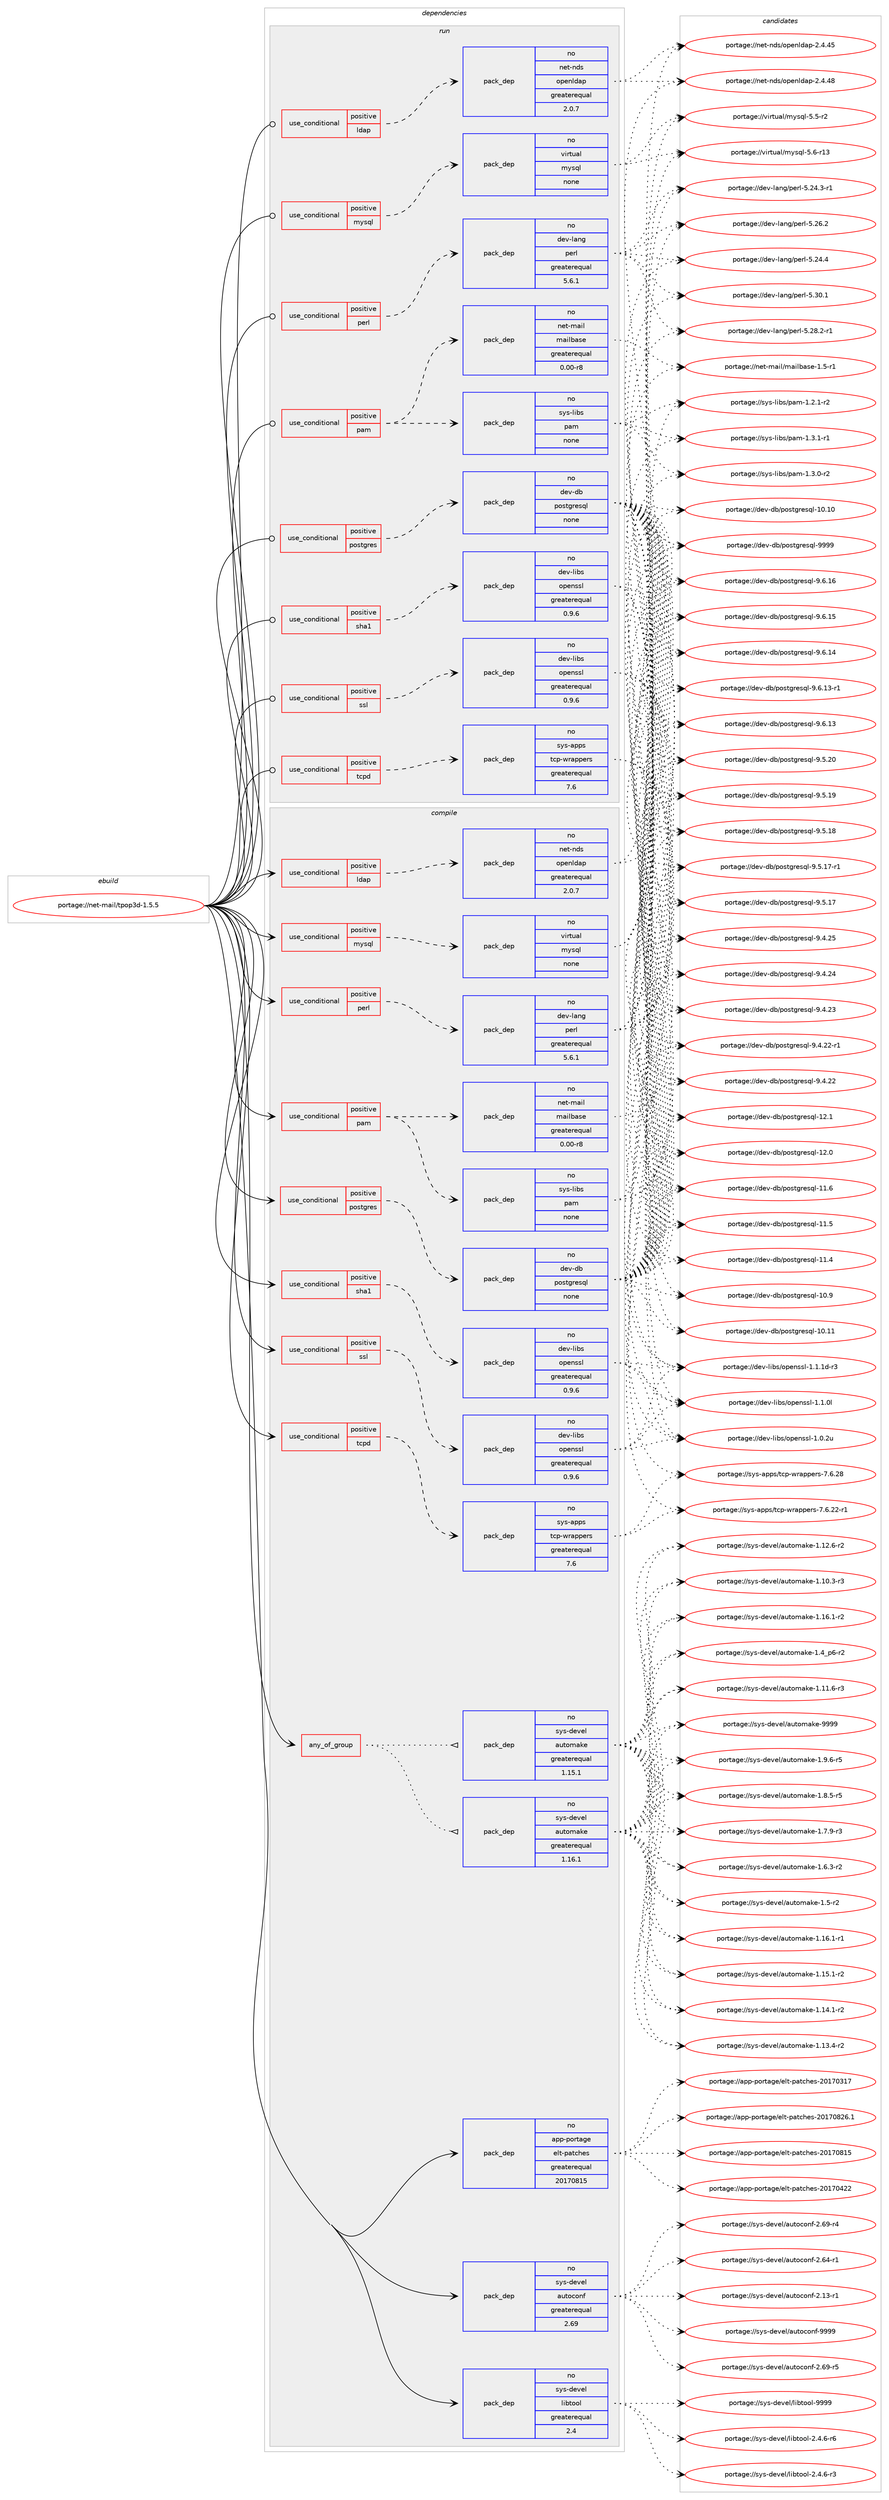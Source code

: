 digraph prolog {

# *************
# Graph options
# *************

newrank=true;
concentrate=true;
compound=true;
graph [rankdir=LR,fontname=Helvetica,fontsize=10,ranksep=1.5];#, ranksep=2.5, nodesep=0.2];
edge  [arrowhead=vee];
node  [fontname=Helvetica,fontsize=10];

# **********
# The ebuild
# **********

subgraph cluster_leftcol {
color=gray;
rank=same;
label=<<i>ebuild</i>>;
id [label="portage://net-mail/tpop3d-1.5.5", color=red, width=4, href="../net-mail/tpop3d-1.5.5.svg"];
}

# ****************
# The dependencies
# ****************

subgraph cluster_midcol {
color=gray;
label=<<i>dependencies</i>>;
subgraph cluster_compile {
fillcolor="#eeeeee";
style=filled;
label=<<i>compile</i>>;
subgraph any2162 {
dependency140700 [label=<<TABLE BORDER="0" CELLBORDER="1" CELLSPACING="0" CELLPADDING="4"><TR><TD CELLPADDING="10">any_of_group</TD></TR></TABLE>>, shape=none, color=red];subgraph pack110110 {
dependency140701 [label=<<TABLE BORDER="0" CELLBORDER="1" CELLSPACING="0" CELLPADDING="4" WIDTH="220"><TR><TD ROWSPAN="6" CELLPADDING="30">pack_dep</TD></TR><TR><TD WIDTH="110">no</TD></TR><TR><TD>sys-devel</TD></TR><TR><TD>automake</TD></TR><TR><TD>greaterequal</TD></TR><TR><TD>1.16.1</TD></TR></TABLE>>, shape=none, color=blue];
}
dependency140700:e -> dependency140701:w [weight=20,style="dotted",arrowhead="oinv"];
subgraph pack110111 {
dependency140702 [label=<<TABLE BORDER="0" CELLBORDER="1" CELLSPACING="0" CELLPADDING="4" WIDTH="220"><TR><TD ROWSPAN="6" CELLPADDING="30">pack_dep</TD></TR><TR><TD WIDTH="110">no</TD></TR><TR><TD>sys-devel</TD></TR><TR><TD>automake</TD></TR><TR><TD>greaterequal</TD></TR><TR><TD>1.15.1</TD></TR></TABLE>>, shape=none, color=blue];
}
dependency140700:e -> dependency140702:w [weight=20,style="dotted",arrowhead="oinv"];
}
id:e -> dependency140700:w [weight=20,style="solid",arrowhead="vee"];
subgraph cond28293 {
dependency140703 [label=<<TABLE BORDER="0" CELLBORDER="1" CELLSPACING="0" CELLPADDING="4"><TR><TD ROWSPAN="3" CELLPADDING="10">use_conditional</TD></TR><TR><TD>positive</TD></TR><TR><TD>ldap</TD></TR></TABLE>>, shape=none, color=red];
subgraph pack110112 {
dependency140704 [label=<<TABLE BORDER="0" CELLBORDER="1" CELLSPACING="0" CELLPADDING="4" WIDTH="220"><TR><TD ROWSPAN="6" CELLPADDING="30">pack_dep</TD></TR><TR><TD WIDTH="110">no</TD></TR><TR><TD>net-nds</TD></TR><TR><TD>openldap</TD></TR><TR><TD>greaterequal</TD></TR><TR><TD>2.0.7</TD></TR></TABLE>>, shape=none, color=blue];
}
dependency140703:e -> dependency140704:w [weight=20,style="dashed",arrowhead="vee"];
}
id:e -> dependency140703:w [weight=20,style="solid",arrowhead="vee"];
subgraph cond28294 {
dependency140705 [label=<<TABLE BORDER="0" CELLBORDER="1" CELLSPACING="0" CELLPADDING="4"><TR><TD ROWSPAN="3" CELLPADDING="10">use_conditional</TD></TR><TR><TD>positive</TD></TR><TR><TD>mysql</TD></TR></TABLE>>, shape=none, color=red];
subgraph pack110113 {
dependency140706 [label=<<TABLE BORDER="0" CELLBORDER="1" CELLSPACING="0" CELLPADDING="4" WIDTH="220"><TR><TD ROWSPAN="6" CELLPADDING="30">pack_dep</TD></TR><TR><TD WIDTH="110">no</TD></TR><TR><TD>virtual</TD></TR><TR><TD>mysql</TD></TR><TR><TD>none</TD></TR><TR><TD></TD></TR></TABLE>>, shape=none, color=blue];
}
dependency140705:e -> dependency140706:w [weight=20,style="dashed",arrowhead="vee"];
}
id:e -> dependency140705:w [weight=20,style="solid",arrowhead="vee"];
subgraph cond28295 {
dependency140707 [label=<<TABLE BORDER="0" CELLBORDER="1" CELLSPACING="0" CELLPADDING="4"><TR><TD ROWSPAN="3" CELLPADDING="10">use_conditional</TD></TR><TR><TD>positive</TD></TR><TR><TD>pam</TD></TR></TABLE>>, shape=none, color=red];
subgraph pack110114 {
dependency140708 [label=<<TABLE BORDER="0" CELLBORDER="1" CELLSPACING="0" CELLPADDING="4" WIDTH="220"><TR><TD ROWSPAN="6" CELLPADDING="30">pack_dep</TD></TR><TR><TD WIDTH="110">no</TD></TR><TR><TD>sys-libs</TD></TR><TR><TD>pam</TD></TR><TR><TD>none</TD></TR><TR><TD></TD></TR></TABLE>>, shape=none, color=blue];
}
dependency140707:e -> dependency140708:w [weight=20,style="dashed",arrowhead="vee"];
subgraph pack110115 {
dependency140709 [label=<<TABLE BORDER="0" CELLBORDER="1" CELLSPACING="0" CELLPADDING="4" WIDTH="220"><TR><TD ROWSPAN="6" CELLPADDING="30">pack_dep</TD></TR><TR><TD WIDTH="110">no</TD></TR><TR><TD>net-mail</TD></TR><TR><TD>mailbase</TD></TR><TR><TD>greaterequal</TD></TR><TR><TD>0.00-r8</TD></TR></TABLE>>, shape=none, color=blue];
}
dependency140707:e -> dependency140709:w [weight=20,style="dashed",arrowhead="vee"];
}
id:e -> dependency140707:w [weight=20,style="solid",arrowhead="vee"];
subgraph cond28296 {
dependency140710 [label=<<TABLE BORDER="0" CELLBORDER="1" CELLSPACING="0" CELLPADDING="4"><TR><TD ROWSPAN="3" CELLPADDING="10">use_conditional</TD></TR><TR><TD>positive</TD></TR><TR><TD>perl</TD></TR></TABLE>>, shape=none, color=red];
subgraph pack110116 {
dependency140711 [label=<<TABLE BORDER="0" CELLBORDER="1" CELLSPACING="0" CELLPADDING="4" WIDTH="220"><TR><TD ROWSPAN="6" CELLPADDING="30">pack_dep</TD></TR><TR><TD WIDTH="110">no</TD></TR><TR><TD>dev-lang</TD></TR><TR><TD>perl</TD></TR><TR><TD>greaterequal</TD></TR><TR><TD>5.6.1</TD></TR></TABLE>>, shape=none, color=blue];
}
dependency140710:e -> dependency140711:w [weight=20,style="dashed",arrowhead="vee"];
}
id:e -> dependency140710:w [weight=20,style="solid",arrowhead="vee"];
subgraph cond28297 {
dependency140712 [label=<<TABLE BORDER="0" CELLBORDER="1" CELLSPACING="0" CELLPADDING="4"><TR><TD ROWSPAN="3" CELLPADDING="10">use_conditional</TD></TR><TR><TD>positive</TD></TR><TR><TD>postgres</TD></TR></TABLE>>, shape=none, color=red];
subgraph pack110117 {
dependency140713 [label=<<TABLE BORDER="0" CELLBORDER="1" CELLSPACING="0" CELLPADDING="4" WIDTH="220"><TR><TD ROWSPAN="6" CELLPADDING="30">pack_dep</TD></TR><TR><TD WIDTH="110">no</TD></TR><TR><TD>dev-db</TD></TR><TR><TD>postgresql</TD></TR><TR><TD>none</TD></TR><TR><TD></TD></TR></TABLE>>, shape=none, color=blue];
}
dependency140712:e -> dependency140713:w [weight=20,style="dashed",arrowhead="vee"];
}
id:e -> dependency140712:w [weight=20,style="solid",arrowhead="vee"];
subgraph cond28298 {
dependency140714 [label=<<TABLE BORDER="0" CELLBORDER="1" CELLSPACING="0" CELLPADDING="4"><TR><TD ROWSPAN="3" CELLPADDING="10">use_conditional</TD></TR><TR><TD>positive</TD></TR><TR><TD>sha1</TD></TR></TABLE>>, shape=none, color=red];
subgraph pack110118 {
dependency140715 [label=<<TABLE BORDER="0" CELLBORDER="1" CELLSPACING="0" CELLPADDING="4" WIDTH="220"><TR><TD ROWSPAN="6" CELLPADDING="30">pack_dep</TD></TR><TR><TD WIDTH="110">no</TD></TR><TR><TD>dev-libs</TD></TR><TR><TD>openssl</TD></TR><TR><TD>greaterequal</TD></TR><TR><TD>0.9.6</TD></TR></TABLE>>, shape=none, color=blue];
}
dependency140714:e -> dependency140715:w [weight=20,style="dashed",arrowhead="vee"];
}
id:e -> dependency140714:w [weight=20,style="solid",arrowhead="vee"];
subgraph cond28299 {
dependency140716 [label=<<TABLE BORDER="0" CELLBORDER="1" CELLSPACING="0" CELLPADDING="4"><TR><TD ROWSPAN="3" CELLPADDING="10">use_conditional</TD></TR><TR><TD>positive</TD></TR><TR><TD>ssl</TD></TR></TABLE>>, shape=none, color=red];
subgraph pack110119 {
dependency140717 [label=<<TABLE BORDER="0" CELLBORDER="1" CELLSPACING="0" CELLPADDING="4" WIDTH="220"><TR><TD ROWSPAN="6" CELLPADDING="30">pack_dep</TD></TR><TR><TD WIDTH="110">no</TD></TR><TR><TD>dev-libs</TD></TR><TR><TD>openssl</TD></TR><TR><TD>greaterequal</TD></TR><TR><TD>0.9.6</TD></TR></TABLE>>, shape=none, color=blue];
}
dependency140716:e -> dependency140717:w [weight=20,style="dashed",arrowhead="vee"];
}
id:e -> dependency140716:w [weight=20,style="solid",arrowhead="vee"];
subgraph cond28300 {
dependency140718 [label=<<TABLE BORDER="0" CELLBORDER="1" CELLSPACING="0" CELLPADDING="4"><TR><TD ROWSPAN="3" CELLPADDING="10">use_conditional</TD></TR><TR><TD>positive</TD></TR><TR><TD>tcpd</TD></TR></TABLE>>, shape=none, color=red];
subgraph pack110120 {
dependency140719 [label=<<TABLE BORDER="0" CELLBORDER="1" CELLSPACING="0" CELLPADDING="4" WIDTH="220"><TR><TD ROWSPAN="6" CELLPADDING="30">pack_dep</TD></TR><TR><TD WIDTH="110">no</TD></TR><TR><TD>sys-apps</TD></TR><TR><TD>tcp-wrappers</TD></TR><TR><TD>greaterequal</TD></TR><TR><TD>7.6</TD></TR></TABLE>>, shape=none, color=blue];
}
dependency140718:e -> dependency140719:w [weight=20,style="dashed",arrowhead="vee"];
}
id:e -> dependency140718:w [weight=20,style="solid",arrowhead="vee"];
subgraph pack110121 {
dependency140720 [label=<<TABLE BORDER="0" CELLBORDER="1" CELLSPACING="0" CELLPADDING="4" WIDTH="220"><TR><TD ROWSPAN="6" CELLPADDING="30">pack_dep</TD></TR><TR><TD WIDTH="110">no</TD></TR><TR><TD>app-portage</TD></TR><TR><TD>elt-patches</TD></TR><TR><TD>greaterequal</TD></TR><TR><TD>20170815</TD></TR></TABLE>>, shape=none, color=blue];
}
id:e -> dependency140720:w [weight=20,style="solid",arrowhead="vee"];
subgraph pack110122 {
dependency140721 [label=<<TABLE BORDER="0" CELLBORDER="1" CELLSPACING="0" CELLPADDING="4" WIDTH="220"><TR><TD ROWSPAN="6" CELLPADDING="30">pack_dep</TD></TR><TR><TD WIDTH="110">no</TD></TR><TR><TD>sys-devel</TD></TR><TR><TD>autoconf</TD></TR><TR><TD>greaterequal</TD></TR><TR><TD>2.69</TD></TR></TABLE>>, shape=none, color=blue];
}
id:e -> dependency140721:w [weight=20,style="solid",arrowhead="vee"];
subgraph pack110123 {
dependency140722 [label=<<TABLE BORDER="0" CELLBORDER="1" CELLSPACING="0" CELLPADDING="4" WIDTH="220"><TR><TD ROWSPAN="6" CELLPADDING="30">pack_dep</TD></TR><TR><TD WIDTH="110">no</TD></TR><TR><TD>sys-devel</TD></TR><TR><TD>libtool</TD></TR><TR><TD>greaterequal</TD></TR><TR><TD>2.4</TD></TR></TABLE>>, shape=none, color=blue];
}
id:e -> dependency140722:w [weight=20,style="solid",arrowhead="vee"];
}
subgraph cluster_compileandrun {
fillcolor="#eeeeee";
style=filled;
label=<<i>compile and run</i>>;
}
subgraph cluster_run {
fillcolor="#eeeeee";
style=filled;
label=<<i>run</i>>;
subgraph cond28301 {
dependency140723 [label=<<TABLE BORDER="0" CELLBORDER="1" CELLSPACING="0" CELLPADDING="4"><TR><TD ROWSPAN="3" CELLPADDING="10">use_conditional</TD></TR><TR><TD>positive</TD></TR><TR><TD>ldap</TD></TR></TABLE>>, shape=none, color=red];
subgraph pack110124 {
dependency140724 [label=<<TABLE BORDER="0" CELLBORDER="1" CELLSPACING="0" CELLPADDING="4" WIDTH="220"><TR><TD ROWSPAN="6" CELLPADDING="30">pack_dep</TD></TR><TR><TD WIDTH="110">no</TD></TR><TR><TD>net-nds</TD></TR><TR><TD>openldap</TD></TR><TR><TD>greaterequal</TD></TR><TR><TD>2.0.7</TD></TR></TABLE>>, shape=none, color=blue];
}
dependency140723:e -> dependency140724:w [weight=20,style="dashed",arrowhead="vee"];
}
id:e -> dependency140723:w [weight=20,style="solid",arrowhead="odot"];
subgraph cond28302 {
dependency140725 [label=<<TABLE BORDER="0" CELLBORDER="1" CELLSPACING="0" CELLPADDING="4"><TR><TD ROWSPAN="3" CELLPADDING="10">use_conditional</TD></TR><TR><TD>positive</TD></TR><TR><TD>mysql</TD></TR></TABLE>>, shape=none, color=red];
subgraph pack110125 {
dependency140726 [label=<<TABLE BORDER="0" CELLBORDER="1" CELLSPACING="0" CELLPADDING="4" WIDTH="220"><TR><TD ROWSPAN="6" CELLPADDING="30">pack_dep</TD></TR><TR><TD WIDTH="110">no</TD></TR><TR><TD>virtual</TD></TR><TR><TD>mysql</TD></TR><TR><TD>none</TD></TR><TR><TD></TD></TR></TABLE>>, shape=none, color=blue];
}
dependency140725:e -> dependency140726:w [weight=20,style="dashed",arrowhead="vee"];
}
id:e -> dependency140725:w [weight=20,style="solid",arrowhead="odot"];
subgraph cond28303 {
dependency140727 [label=<<TABLE BORDER="0" CELLBORDER="1" CELLSPACING="0" CELLPADDING="4"><TR><TD ROWSPAN="3" CELLPADDING="10">use_conditional</TD></TR><TR><TD>positive</TD></TR><TR><TD>pam</TD></TR></TABLE>>, shape=none, color=red];
subgraph pack110126 {
dependency140728 [label=<<TABLE BORDER="0" CELLBORDER="1" CELLSPACING="0" CELLPADDING="4" WIDTH="220"><TR><TD ROWSPAN="6" CELLPADDING="30">pack_dep</TD></TR><TR><TD WIDTH="110">no</TD></TR><TR><TD>sys-libs</TD></TR><TR><TD>pam</TD></TR><TR><TD>none</TD></TR><TR><TD></TD></TR></TABLE>>, shape=none, color=blue];
}
dependency140727:e -> dependency140728:w [weight=20,style="dashed",arrowhead="vee"];
subgraph pack110127 {
dependency140729 [label=<<TABLE BORDER="0" CELLBORDER="1" CELLSPACING="0" CELLPADDING="4" WIDTH="220"><TR><TD ROWSPAN="6" CELLPADDING="30">pack_dep</TD></TR><TR><TD WIDTH="110">no</TD></TR><TR><TD>net-mail</TD></TR><TR><TD>mailbase</TD></TR><TR><TD>greaterequal</TD></TR><TR><TD>0.00-r8</TD></TR></TABLE>>, shape=none, color=blue];
}
dependency140727:e -> dependency140729:w [weight=20,style="dashed",arrowhead="vee"];
}
id:e -> dependency140727:w [weight=20,style="solid",arrowhead="odot"];
subgraph cond28304 {
dependency140730 [label=<<TABLE BORDER="0" CELLBORDER="1" CELLSPACING="0" CELLPADDING="4"><TR><TD ROWSPAN="3" CELLPADDING="10">use_conditional</TD></TR><TR><TD>positive</TD></TR><TR><TD>perl</TD></TR></TABLE>>, shape=none, color=red];
subgraph pack110128 {
dependency140731 [label=<<TABLE BORDER="0" CELLBORDER="1" CELLSPACING="0" CELLPADDING="4" WIDTH="220"><TR><TD ROWSPAN="6" CELLPADDING="30">pack_dep</TD></TR><TR><TD WIDTH="110">no</TD></TR><TR><TD>dev-lang</TD></TR><TR><TD>perl</TD></TR><TR><TD>greaterequal</TD></TR><TR><TD>5.6.1</TD></TR></TABLE>>, shape=none, color=blue];
}
dependency140730:e -> dependency140731:w [weight=20,style="dashed",arrowhead="vee"];
}
id:e -> dependency140730:w [weight=20,style="solid",arrowhead="odot"];
subgraph cond28305 {
dependency140732 [label=<<TABLE BORDER="0" CELLBORDER="1" CELLSPACING="0" CELLPADDING="4"><TR><TD ROWSPAN="3" CELLPADDING="10">use_conditional</TD></TR><TR><TD>positive</TD></TR><TR><TD>postgres</TD></TR></TABLE>>, shape=none, color=red];
subgraph pack110129 {
dependency140733 [label=<<TABLE BORDER="0" CELLBORDER="1" CELLSPACING="0" CELLPADDING="4" WIDTH="220"><TR><TD ROWSPAN="6" CELLPADDING="30">pack_dep</TD></TR><TR><TD WIDTH="110">no</TD></TR><TR><TD>dev-db</TD></TR><TR><TD>postgresql</TD></TR><TR><TD>none</TD></TR><TR><TD></TD></TR></TABLE>>, shape=none, color=blue];
}
dependency140732:e -> dependency140733:w [weight=20,style="dashed",arrowhead="vee"];
}
id:e -> dependency140732:w [weight=20,style="solid",arrowhead="odot"];
subgraph cond28306 {
dependency140734 [label=<<TABLE BORDER="0" CELLBORDER="1" CELLSPACING="0" CELLPADDING="4"><TR><TD ROWSPAN="3" CELLPADDING="10">use_conditional</TD></TR><TR><TD>positive</TD></TR><TR><TD>sha1</TD></TR></TABLE>>, shape=none, color=red];
subgraph pack110130 {
dependency140735 [label=<<TABLE BORDER="0" CELLBORDER="1" CELLSPACING="0" CELLPADDING="4" WIDTH="220"><TR><TD ROWSPAN="6" CELLPADDING="30">pack_dep</TD></TR><TR><TD WIDTH="110">no</TD></TR><TR><TD>dev-libs</TD></TR><TR><TD>openssl</TD></TR><TR><TD>greaterequal</TD></TR><TR><TD>0.9.6</TD></TR></TABLE>>, shape=none, color=blue];
}
dependency140734:e -> dependency140735:w [weight=20,style="dashed",arrowhead="vee"];
}
id:e -> dependency140734:w [weight=20,style="solid",arrowhead="odot"];
subgraph cond28307 {
dependency140736 [label=<<TABLE BORDER="0" CELLBORDER="1" CELLSPACING="0" CELLPADDING="4"><TR><TD ROWSPAN="3" CELLPADDING="10">use_conditional</TD></TR><TR><TD>positive</TD></TR><TR><TD>ssl</TD></TR></TABLE>>, shape=none, color=red];
subgraph pack110131 {
dependency140737 [label=<<TABLE BORDER="0" CELLBORDER="1" CELLSPACING="0" CELLPADDING="4" WIDTH="220"><TR><TD ROWSPAN="6" CELLPADDING="30">pack_dep</TD></TR><TR><TD WIDTH="110">no</TD></TR><TR><TD>dev-libs</TD></TR><TR><TD>openssl</TD></TR><TR><TD>greaterequal</TD></TR><TR><TD>0.9.6</TD></TR></TABLE>>, shape=none, color=blue];
}
dependency140736:e -> dependency140737:w [weight=20,style="dashed",arrowhead="vee"];
}
id:e -> dependency140736:w [weight=20,style="solid",arrowhead="odot"];
subgraph cond28308 {
dependency140738 [label=<<TABLE BORDER="0" CELLBORDER="1" CELLSPACING="0" CELLPADDING="4"><TR><TD ROWSPAN="3" CELLPADDING="10">use_conditional</TD></TR><TR><TD>positive</TD></TR><TR><TD>tcpd</TD></TR></TABLE>>, shape=none, color=red];
subgraph pack110132 {
dependency140739 [label=<<TABLE BORDER="0" CELLBORDER="1" CELLSPACING="0" CELLPADDING="4" WIDTH="220"><TR><TD ROWSPAN="6" CELLPADDING="30">pack_dep</TD></TR><TR><TD WIDTH="110">no</TD></TR><TR><TD>sys-apps</TD></TR><TR><TD>tcp-wrappers</TD></TR><TR><TD>greaterequal</TD></TR><TR><TD>7.6</TD></TR></TABLE>>, shape=none, color=blue];
}
dependency140738:e -> dependency140739:w [weight=20,style="dashed",arrowhead="vee"];
}
id:e -> dependency140738:w [weight=20,style="solid",arrowhead="odot"];
}
}

# **************
# The candidates
# **************

subgraph cluster_choices {
rank=same;
color=gray;
label=<<i>candidates</i>>;

subgraph choice110110 {
color=black;
nodesep=1;
choice115121115451001011181011084797117116111109971071014557575757 [label="portage://sys-devel/automake-9999", color=red, width=4,href="../sys-devel/automake-9999.svg"];
choice115121115451001011181011084797117116111109971071014549465746544511453 [label="portage://sys-devel/automake-1.9.6-r5", color=red, width=4,href="../sys-devel/automake-1.9.6-r5.svg"];
choice115121115451001011181011084797117116111109971071014549465646534511453 [label="portage://sys-devel/automake-1.8.5-r5", color=red, width=4,href="../sys-devel/automake-1.8.5-r5.svg"];
choice115121115451001011181011084797117116111109971071014549465546574511451 [label="portage://sys-devel/automake-1.7.9-r3", color=red, width=4,href="../sys-devel/automake-1.7.9-r3.svg"];
choice115121115451001011181011084797117116111109971071014549465446514511450 [label="portage://sys-devel/automake-1.6.3-r2", color=red, width=4,href="../sys-devel/automake-1.6.3-r2.svg"];
choice11512111545100101118101108479711711611110997107101454946534511450 [label="portage://sys-devel/automake-1.5-r2", color=red, width=4,href="../sys-devel/automake-1.5-r2.svg"];
choice115121115451001011181011084797117116111109971071014549465295112544511450 [label="portage://sys-devel/automake-1.4_p6-r2", color=red, width=4,href="../sys-devel/automake-1.4_p6-r2.svg"];
choice11512111545100101118101108479711711611110997107101454946495446494511450 [label="portage://sys-devel/automake-1.16.1-r2", color=red, width=4,href="../sys-devel/automake-1.16.1-r2.svg"];
choice11512111545100101118101108479711711611110997107101454946495446494511449 [label="portage://sys-devel/automake-1.16.1-r1", color=red, width=4,href="../sys-devel/automake-1.16.1-r1.svg"];
choice11512111545100101118101108479711711611110997107101454946495346494511450 [label="portage://sys-devel/automake-1.15.1-r2", color=red, width=4,href="../sys-devel/automake-1.15.1-r2.svg"];
choice11512111545100101118101108479711711611110997107101454946495246494511450 [label="portage://sys-devel/automake-1.14.1-r2", color=red, width=4,href="../sys-devel/automake-1.14.1-r2.svg"];
choice11512111545100101118101108479711711611110997107101454946495146524511450 [label="portage://sys-devel/automake-1.13.4-r2", color=red, width=4,href="../sys-devel/automake-1.13.4-r2.svg"];
choice11512111545100101118101108479711711611110997107101454946495046544511450 [label="portage://sys-devel/automake-1.12.6-r2", color=red, width=4,href="../sys-devel/automake-1.12.6-r2.svg"];
choice11512111545100101118101108479711711611110997107101454946494946544511451 [label="portage://sys-devel/automake-1.11.6-r3", color=red, width=4,href="../sys-devel/automake-1.11.6-r3.svg"];
choice11512111545100101118101108479711711611110997107101454946494846514511451 [label="portage://sys-devel/automake-1.10.3-r3", color=red, width=4,href="../sys-devel/automake-1.10.3-r3.svg"];
dependency140701:e -> choice115121115451001011181011084797117116111109971071014557575757:w [style=dotted,weight="100"];
dependency140701:e -> choice115121115451001011181011084797117116111109971071014549465746544511453:w [style=dotted,weight="100"];
dependency140701:e -> choice115121115451001011181011084797117116111109971071014549465646534511453:w [style=dotted,weight="100"];
dependency140701:e -> choice115121115451001011181011084797117116111109971071014549465546574511451:w [style=dotted,weight="100"];
dependency140701:e -> choice115121115451001011181011084797117116111109971071014549465446514511450:w [style=dotted,weight="100"];
dependency140701:e -> choice11512111545100101118101108479711711611110997107101454946534511450:w [style=dotted,weight="100"];
dependency140701:e -> choice115121115451001011181011084797117116111109971071014549465295112544511450:w [style=dotted,weight="100"];
dependency140701:e -> choice11512111545100101118101108479711711611110997107101454946495446494511450:w [style=dotted,weight="100"];
dependency140701:e -> choice11512111545100101118101108479711711611110997107101454946495446494511449:w [style=dotted,weight="100"];
dependency140701:e -> choice11512111545100101118101108479711711611110997107101454946495346494511450:w [style=dotted,weight="100"];
dependency140701:e -> choice11512111545100101118101108479711711611110997107101454946495246494511450:w [style=dotted,weight="100"];
dependency140701:e -> choice11512111545100101118101108479711711611110997107101454946495146524511450:w [style=dotted,weight="100"];
dependency140701:e -> choice11512111545100101118101108479711711611110997107101454946495046544511450:w [style=dotted,weight="100"];
dependency140701:e -> choice11512111545100101118101108479711711611110997107101454946494946544511451:w [style=dotted,weight="100"];
dependency140701:e -> choice11512111545100101118101108479711711611110997107101454946494846514511451:w [style=dotted,weight="100"];
}
subgraph choice110111 {
color=black;
nodesep=1;
choice115121115451001011181011084797117116111109971071014557575757 [label="portage://sys-devel/automake-9999", color=red, width=4,href="../sys-devel/automake-9999.svg"];
choice115121115451001011181011084797117116111109971071014549465746544511453 [label="portage://sys-devel/automake-1.9.6-r5", color=red, width=4,href="../sys-devel/automake-1.9.6-r5.svg"];
choice115121115451001011181011084797117116111109971071014549465646534511453 [label="portage://sys-devel/automake-1.8.5-r5", color=red, width=4,href="../sys-devel/automake-1.8.5-r5.svg"];
choice115121115451001011181011084797117116111109971071014549465546574511451 [label="portage://sys-devel/automake-1.7.9-r3", color=red, width=4,href="../sys-devel/automake-1.7.9-r3.svg"];
choice115121115451001011181011084797117116111109971071014549465446514511450 [label="portage://sys-devel/automake-1.6.3-r2", color=red, width=4,href="../sys-devel/automake-1.6.3-r2.svg"];
choice11512111545100101118101108479711711611110997107101454946534511450 [label="portage://sys-devel/automake-1.5-r2", color=red, width=4,href="../sys-devel/automake-1.5-r2.svg"];
choice115121115451001011181011084797117116111109971071014549465295112544511450 [label="portage://sys-devel/automake-1.4_p6-r2", color=red, width=4,href="../sys-devel/automake-1.4_p6-r2.svg"];
choice11512111545100101118101108479711711611110997107101454946495446494511450 [label="portage://sys-devel/automake-1.16.1-r2", color=red, width=4,href="../sys-devel/automake-1.16.1-r2.svg"];
choice11512111545100101118101108479711711611110997107101454946495446494511449 [label="portage://sys-devel/automake-1.16.1-r1", color=red, width=4,href="../sys-devel/automake-1.16.1-r1.svg"];
choice11512111545100101118101108479711711611110997107101454946495346494511450 [label="portage://sys-devel/automake-1.15.1-r2", color=red, width=4,href="../sys-devel/automake-1.15.1-r2.svg"];
choice11512111545100101118101108479711711611110997107101454946495246494511450 [label="portage://sys-devel/automake-1.14.1-r2", color=red, width=4,href="../sys-devel/automake-1.14.1-r2.svg"];
choice11512111545100101118101108479711711611110997107101454946495146524511450 [label="portage://sys-devel/automake-1.13.4-r2", color=red, width=4,href="../sys-devel/automake-1.13.4-r2.svg"];
choice11512111545100101118101108479711711611110997107101454946495046544511450 [label="portage://sys-devel/automake-1.12.6-r2", color=red, width=4,href="../sys-devel/automake-1.12.6-r2.svg"];
choice11512111545100101118101108479711711611110997107101454946494946544511451 [label="portage://sys-devel/automake-1.11.6-r3", color=red, width=4,href="../sys-devel/automake-1.11.6-r3.svg"];
choice11512111545100101118101108479711711611110997107101454946494846514511451 [label="portage://sys-devel/automake-1.10.3-r3", color=red, width=4,href="../sys-devel/automake-1.10.3-r3.svg"];
dependency140702:e -> choice115121115451001011181011084797117116111109971071014557575757:w [style=dotted,weight="100"];
dependency140702:e -> choice115121115451001011181011084797117116111109971071014549465746544511453:w [style=dotted,weight="100"];
dependency140702:e -> choice115121115451001011181011084797117116111109971071014549465646534511453:w [style=dotted,weight="100"];
dependency140702:e -> choice115121115451001011181011084797117116111109971071014549465546574511451:w [style=dotted,weight="100"];
dependency140702:e -> choice115121115451001011181011084797117116111109971071014549465446514511450:w [style=dotted,weight="100"];
dependency140702:e -> choice11512111545100101118101108479711711611110997107101454946534511450:w [style=dotted,weight="100"];
dependency140702:e -> choice115121115451001011181011084797117116111109971071014549465295112544511450:w [style=dotted,weight="100"];
dependency140702:e -> choice11512111545100101118101108479711711611110997107101454946495446494511450:w [style=dotted,weight="100"];
dependency140702:e -> choice11512111545100101118101108479711711611110997107101454946495446494511449:w [style=dotted,weight="100"];
dependency140702:e -> choice11512111545100101118101108479711711611110997107101454946495346494511450:w [style=dotted,weight="100"];
dependency140702:e -> choice11512111545100101118101108479711711611110997107101454946495246494511450:w [style=dotted,weight="100"];
dependency140702:e -> choice11512111545100101118101108479711711611110997107101454946495146524511450:w [style=dotted,weight="100"];
dependency140702:e -> choice11512111545100101118101108479711711611110997107101454946495046544511450:w [style=dotted,weight="100"];
dependency140702:e -> choice11512111545100101118101108479711711611110997107101454946494946544511451:w [style=dotted,weight="100"];
dependency140702:e -> choice11512111545100101118101108479711711611110997107101454946494846514511451:w [style=dotted,weight="100"];
}
subgraph choice110112 {
color=black;
nodesep=1;
choice11010111645110100115471111121011101081009711245504652465256 [label="portage://net-nds/openldap-2.4.48", color=red, width=4,href="../net-nds/openldap-2.4.48.svg"];
choice11010111645110100115471111121011101081009711245504652465253 [label="portage://net-nds/openldap-2.4.45", color=red, width=4,href="../net-nds/openldap-2.4.45.svg"];
dependency140704:e -> choice11010111645110100115471111121011101081009711245504652465256:w [style=dotted,weight="100"];
dependency140704:e -> choice11010111645110100115471111121011101081009711245504652465253:w [style=dotted,weight="100"];
}
subgraph choice110113 {
color=black;
nodesep=1;
choice118105114116117971084710912111511310845534654451144951 [label="portage://virtual/mysql-5.6-r13", color=red, width=4,href="../virtual/mysql-5.6-r13.svg"];
choice1181051141161179710847109121115113108455346534511450 [label="portage://virtual/mysql-5.5-r2", color=red, width=4,href="../virtual/mysql-5.5-r2.svg"];
dependency140706:e -> choice118105114116117971084710912111511310845534654451144951:w [style=dotted,weight="100"];
dependency140706:e -> choice1181051141161179710847109121115113108455346534511450:w [style=dotted,weight="100"];
}
subgraph choice110114 {
color=black;
nodesep=1;
choice115121115451081059811547112971094549465146494511449 [label="portage://sys-libs/pam-1.3.1-r1", color=red, width=4,href="../sys-libs/pam-1.3.1-r1.svg"];
choice115121115451081059811547112971094549465146484511450 [label="portage://sys-libs/pam-1.3.0-r2", color=red, width=4,href="../sys-libs/pam-1.3.0-r2.svg"];
choice115121115451081059811547112971094549465046494511450 [label="portage://sys-libs/pam-1.2.1-r2", color=red, width=4,href="../sys-libs/pam-1.2.1-r2.svg"];
dependency140708:e -> choice115121115451081059811547112971094549465146494511449:w [style=dotted,weight="100"];
dependency140708:e -> choice115121115451081059811547112971094549465146484511450:w [style=dotted,weight="100"];
dependency140708:e -> choice115121115451081059811547112971094549465046494511450:w [style=dotted,weight="100"];
}
subgraph choice110115 {
color=black;
nodesep=1;
choice110101116451099710510847109971051089897115101454946534511449 [label="portage://net-mail/mailbase-1.5-r1", color=red, width=4,href="../net-mail/mailbase-1.5-r1.svg"];
dependency140709:e -> choice110101116451099710510847109971051089897115101454946534511449:w [style=dotted,weight="100"];
}
subgraph choice110116 {
color=black;
nodesep=1;
choice10010111845108971101034711210111410845534651484649 [label="portage://dev-lang/perl-5.30.1", color=red, width=4,href="../dev-lang/perl-5.30.1.svg"];
choice100101118451089711010347112101114108455346505646504511449 [label="portage://dev-lang/perl-5.28.2-r1", color=red, width=4,href="../dev-lang/perl-5.28.2-r1.svg"];
choice10010111845108971101034711210111410845534650544650 [label="portage://dev-lang/perl-5.26.2", color=red, width=4,href="../dev-lang/perl-5.26.2.svg"];
choice10010111845108971101034711210111410845534650524652 [label="portage://dev-lang/perl-5.24.4", color=red, width=4,href="../dev-lang/perl-5.24.4.svg"];
choice100101118451089711010347112101114108455346505246514511449 [label="portage://dev-lang/perl-5.24.3-r1", color=red, width=4,href="../dev-lang/perl-5.24.3-r1.svg"];
dependency140711:e -> choice10010111845108971101034711210111410845534651484649:w [style=dotted,weight="100"];
dependency140711:e -> choice100101118451089711010347112101114108455346505646504511449:w [style=dotted,weight="100"];
dependency140711:e -> choice10010111845108971101034711210111410845534650544650:w [style=dotted,weight="100"];
dependency140711:e -> choice10010111845108971101034711210111410845534650524652:w [style=dotted,weight="100"];
dependency140711:e -> choice100101118451089711010347112101114108455346505246514511449:w [style=dotted,weight="100"];
}
subgraph choice110117 {
color=black;
nodesep=1;
choice1001011184510098471121111151161031141011151131084557575757 [label="portage://dev-db/postgresql-9999", color=red, width=4,href="../dev-db/postgresql-9999.svg"];
choice10010111845100984711211111511610311410111511310845574654464954 [label="portage://dev-db/postgresql-9.6.16", color=red, width=4,href="../dev-db/postgresql-9.6.16.svg"];
choice10010111845100984711211111511610311410111511310845574654464953 [label="portage://dev-db/postgresql-9.6.15", color=red, width=4,href="../dev-db/postgresql-9.6.15.svg"];
choice10010111845100984711211111511610311410111511310845574654464952 [label="portage://dev-db/postgresql-9.6.14", color=red, width=4,href="../dev-db/postgresql-9.6.14.svg"];
choice100101118451009847112111115116103114101115113108455746544649514511449 [label="portage://dev-db/postgresql-9.6.13-r1", color=red, width=4,href="../dev-db/postgresql-9.6.13-r1.svg"];
choice10010111845100984711211111511610311410111511310845574654464951 [label="portage://dev-db/postgresql-9.6.13", color=red, width=4,href="../dev-db/postgresql-9.6.13.svg"];
choice10010111845100984711211111511610311410111511310845574653465048 [label="portage://dev-db/postgresql-9.5.20", color=red, width=4,href="../dev-db/postgresql-9.5.20.svg"];
choice10010111845100984711211111511610311410111511310845574653464957 [label="portage://dev-db/postgresql-9.5.19", color=red, width=4,href="../dev-db/postgresql-9.5.19.svg"];
choice10010111845100984711211111511610311410111511310845574653464956 [label="portage://dev-db/postgresql-9.5.18", color=red, width=4,href="../dev-db/postgresql-9.5.18.svg"];
choice100101118451009847112111115116103114101115113108455746534649554511449 [label="portage://dev-db/postgresql-9.5.17-r1", color=red, width=4,href="../dev-db/postgresql-9.5.17-r1.svg"];
choice10010111845100984711211111511610311410111511310845574653464955 [label="portage://dev-db/postgresql-9.5.17", color=red, width=4,href="../dev-db/postgresql-9.5.17.svg"];
choice10010111845100984711211111511610311410111511310845574652465053 [label="portage://dev-db/postgresql-9.4.25", color=red, width=4,href="../dev-db/postgresql-9.4.25.svg"];
choice10010111845100984711211111511610311410111511310845574652465052 [label="portage://dev-db/postgresql-9.4.24", color=red, width=4,href="../dev-db/postgresql-9.4.24.svg"];
choice10010111845100984711211111511610311410111511310845574652465051 [label="portage://dev-db/postgresql-9.4.23", color=red, width=4,href="../dev-db/postgresql-9.4.23.svg"];
choice100101118451009847112111115116103114101115113108455746524650504511449 [label="portage://dev-db/postgresql-9.4.22-r1", color=red, width=4,href="../dev-db/postgresql-9.4.22-r1.svg"];
choice10010111845100984711211111511610311410111511310845574652465050 [label="portage://dev-db/postgresql-9.4.22", color=red, width=4,href="../dev-db/postgresql-9.4.22.svg"];
choice1001011184510098471121111151161031141011151131084549504649 [label="portage://dev-db/postgresql-12.1", color=red, width=4,href="../dev-db/postgresql-12.1.svg"];
choice1001011184510098471121111151161031141011151131084549504648 [label="portage://dev-db/postgresql-12.0", color=red, width=4,href="../dev-db/postgresql-12.0.svg"];
choice1001011184510098471121111151161031141011151131084549494654 [label="portage://dev-db/postgresql-11.6", color=red, width=4,href="../dev-db/postgresql-11.6.svg"];
choice1001011184510098471121111151161031141011151131084549494653 [label="portage://dev-db/postgresql-11.5", color=red, width=4,href="../dev-db/postgresql-11.5.svg"];
choice1001011184510098471121111151161031141011151131084549494652 [label="portage://dev-db/postgresql-11.4", color=red, width=4,href="../dev-db/postgresql-11.4.svg"];
choice1001011184510098471121111151161031141011151131084549484657 [label="portage://dev-db/postgresql-10.9", color=red, width=4,href="../dev-db/postgresql-10.9.svg"];
choice100101118451009847112111115116103114101115113108454948464949 [label="portage://dev-db/postgresql-10.11", color=red, width=4,href="../dev-db/postgresql-10.11.svg"];
choice100101118451009847112111115116103114101115113108454948464948 [label="portage://dev-db/postgresql-10.10", color=red, width=4,href="../dev-db/postgresql-10.10.svg"];
dependency140713:e -> choice1001011184510098471121111151161031141011151131084557575757:w [style=dotted,weight="100"];
dependency140713:e -> choice10010111845100984711211111511610311410111511310845574654464954:w [style=dotted,weight="100"];
dependency140713:e -> choice10010111845100984711211111511610311410111511310845574654464953:w [style=dotted,weight="100"];
dependency140713:e -> choice10010111845100984711211111511610311410111511310845574654464952:w [style=dotted,weight="100"];
dependency140713:e -> choice100101118451009847112111115116103114101115113108455746544649514511449:w [style=dotted,weight="100"];
dependency140713:e -> choice10010111845100984711211111511610311410111511310845574654464951:w [style=dotted,weight="100"];
dependency140713:e -> choice10010111845100984711211111511610311410111511310845574653465048:w [style=dotted,weight="100"];
dependency140713:e -> choice10010111845100984711211111511610311410111511310845574653464957:w [style=dotted,weight="100"];
dependency140713:e -> choice10010111845100984711211111511610311410111511310845574653464956:w [style=dotted,weight="100"];
dependency140713:e -> choice100101118451009847112111115116103114101115113108455746534649554511449:w [style=dotted,weight="100"];
dependency140713:e -> choice10010111845100984711211111511610311410111511310845574653464955:w [style=dotted,weight="100"];
dependency140713:e -> choice10010111845100984711211111511610311410111511310845574652465053:w [style=dotted,weight="100"];
dependency140713:e -> choice10010111845100984711211111511610311410111511310845574652465052:w [style=dotted,weight="100"];
dependency140713:e -> choice10010111845100984711211111511610311410111511310845574652465051:w [style=dotted,weight="100"];
dependency140713:e -> choice100101118451009847112111115116103114101115113108455746524650504511449:w [style=dotted,weight="100"];
dependency140713:e -> choice10010111845100984711211111511610311410111511310845574652465050:w [style=dotted,weight="100"];
dependency140713:e -> choice1001011184510098471121111151161031141011151131084549504649:w [style=dotted,weight="100"];
dependency140713:e -> choice1001011184510098471121111151161031141011151131084549504648:w [style=dotted,weight="100"];
dependency140713:e -> choice1001011184510098471121111151161031141011151131084549494654:w [style=dotted,weight="100"];
dependency140713:e -> choice1001011184510098471121111151161031141011151131084549494653:w [style=dotted,weight="100"];
dependency140713:e -> choice1001011184510098471121111151161031141011151131084549494652:w [style=dotted,weight="100"];
dependency140713:e -> choice1001011184510098471121111151161031141011151131084549484657:w [style=dotted,weight="100"];
dependency140713:e -> choice100101118451009847112111115116103114101115113108454948464949:w [style=dotted,weight="100"];
dependency140713:e -> choice100101118451009847112111115116103114101115113108454948464948:w [style=dotted,weight="100"];
}
subgraph choice110118 {
color=black;
nodesep=1;
choice1001011184510810598115471111121011101151151084549464946491004511451 [label="portage://dev-libs/openssl-1.1.1d-r3", color=red, width=4,href="../dev-libs/openssl-1.1.1d-r3.svg"];
choice100101118451081059811547111112101110115115108454946494648108 [label="portage://dev-libs/openssl-1.1.0l", color=red, width=4,href="../dev-libs/openssl-1.1.0l.svg"];
choice100101118451081059811547111112101110115115108454946484650117 [label="portage://dev-libs/openssl-1.0.2u", color=red, width=4,href="../dev-libs/openssl-1.0.2u.svg"];
dependency140715:e -> choice1001011184510810598115471111121011101151151084549464946491004511451:w [style=dotted,weight="100"];
dependency140715:e -> choice100101118451081059811547111112101110115115108454946494648108:w [style=dotted,weight="100"];
dependency140715:e -> choice100101118451081059811547111112101110115115108454946484650117:w [style=dotted,weight="100"];
}
subgraph choice110119 {
color=black;
nodesep=1;
choice1001011184510810598115471111121011101151151084549464946491004511451 [label="portage://dev-libs/openssl-1.1.1d-r3", color=red, width=4,href="../dev-libs/openssl-1.1.1d-r3.svg"];
choice100101118451081059811547111112101110115115108454946494648108 [label="portage://dev-libs/openssl-1.1.0l", color=red, width=4,href="../dev-libs/openssl-1.1.0l.svg"];
choice100101118451081059811547111112101110115115108454946484650117 [label="portage://dev-libs/openssl-1.0.2u", color=red, width=4,href="../dev-libs/openssl-1.0.2u.svg"];
dependency140717:e -> choice1001011184510810598115471111121011101151151084549464946491004511451:w [style=dotted,weight="100"];
dependency140717:e -> choice100101118451081059811547111112101110115115108454946494648108:w [style=dotted,weight="100"];
dependency140717:e -> choice100101118451081059811547111112101110115115108454946484650117:w [style=dotted,weight="100"];
}
subgraph choice110120 {
color=black;
nodesep=1;
choice11512111545971121121154711699112451191149711211210111411545554654465056 [label="portage://sys-apps/tcp-wrappers-7.6.28", color=red, width=4,href="../sys-apps/tcp-wrappers-7.6.28.svg"];
choice115121115459711211211547116991124511911497112112101114115455546544650504511449 [label="portage://sys-apps/tcp-wrappers-7.6.22-r1", color=red, width=4,href="../sys-apps/tcp-wrappers-7.6.22-r1.svg"];
dependency140719:e -> choice11512111545971121121154711699112451191149711211210111411545554654465056:w [style=dotted,weight="100"];
dependency140719:e -> choice115121115459711211211547116991124511911497112112101114115455546544650504511449:w [style=dotted,weight="100"];
}
subgraph choice110121 {
color=black;
nodesep=1;
choice971121124511211111411697103101471011081164511297116991041011154550484955485650544649 [label="portage://app-portage/elt-patches-20170826.1", color=red, width=4,href="../app-portage/elt-patches-20170826.1.svg"];
choice97112112451121111141169710310147101108116451129711699104101115455048495548564953 [label="portage://app-portage/elt-patches-20170815", color=red, width=4,href="../app-portage/elt-patches-20170815.svg"];
choice97112112451121111141169710310147101108116451129711699104101115455048495548525050 [label="portage://app-portage/elt-patches-20170422", color=red, width=4,href="../app-portage/elt-patches-20170422.svg"];
choice97112112451121111141169710310147101108116451129711699104101115455048495548514955 [label="portage://app-portage/elt-patches-20170317", color=red, width=4,href="../app-portage/elt-patches-20170317.svg"];
dependency140720:e -> choice971121124511211111411697103101471011081164511297116991041011154550484955485650544649:w [style=dotted,weight="100"];
dependency140720:e -> choice97112112451121111141169710310147101108116451129711699104101115455048495548564953:w [style=dotted,weight="100"];
dependency140720:e -> choice97112112451121111141169710310147101108116451129711699104101115455048495548525050:w [style=dotted,weight="100"];
dependency140720:e -> choice97112112451121111141169710310147101108116451129711699104101115455048495548514955:w [style=dotted,weight="100"];
}
subgraph choice110122 {
color=black;
nodesep=1;
choice115121115451001011181011084797117116111991111101024557575757 [label="portage://sys-devel/autoconf-9999", color=red, width=4,href="../sys-devel/autoconf-9999.svg"];
choice1151211154510010111810110847971171161119911111010245504654574511453 [label="portage://sys-devel/autoconf-2.69-r5", color=red, width=4,href="../sys-devel/autoconf-2.69-r5.svg"];
choice1151211154510010111810110847971171161119911111010245504654574511452 [label="portage://sys-devel/autoconf-2.69-r4", color=red, width=4,href="../sys-devel/autoconf-2.69-r4.svg"];
choice1151211154510010111810110847971171161119911111010245504654524511449 [label="portage://sys-devel/autoconf-2.64-r1", color=red, width=4,href="../sys-devel/autoconf-2.64-r1.svg"];
choice1151211154510010111810110847971171161119911111010245504649514511449 [label="portage://sys-devel/autoconf-2.13-r1", color=red, width=4,href="../sys-devel/autoconf-2.13-r1.svg"];
dependency140721:e -> choice115121115451001011181011084797117116111991111101024557575757:w [style=dotted,weight="100"];
dependency140721:e -> choice1151211154510010111810110847971171161119911111010245504654574511453:w [style=dotted,weight="100"];
dependency140721:e -> choice1151211154510010111810110847971171161119911111010245504654574511452:w [style=dotted,weight="100"];
dependency140721:e -> choice1151211154510010111810110847971171161119911111010245504654524511449:w [style=dotted,weight="100"];
dependency140721:e -> choice1151211154510010111810110847971171161119911111010245504649514511449:w [style=dotted,weight="100"];
}
subgraph choice110123 {
color=black;
nodesep=1;
choice1151211154510010111810110847108105981161111111084557575757 [label="portage://sys-devel/libtool-9999", color=red, width=4,href="../sys-devel/libtool-9999.svg"];
choice1151211154510010111810110847108105981161111111084550465246544511454 [label="portage://sys-devel/libtool-2.4.6-r6", color=red, width=4,href="../sys-devel/libtool-2.4.6-r6.svg"];
choice1151211154510010111810110847108105981161111111084550465246544511451 [label="portage://sys-devel/libtool-2.4.6-r3", color=red, width=4,href="../sys-devel/libtool-2.4.6-r3.svg"];
dependency140722:e -> choice1151211154510010111810110847108105981161111111084557575757:w [style=dotted,weight="100"];
dependency140722:e -> choice1151211154510010111810110847108105981161111111084550465246544511454:w [style=dotted,weight="100"];
dependency140722:e -> choice1151211154510010111810110847108105981161111111084550465246544511451:w [style=dotted,weight="100"];
}
subgraph choice110124 {
color=black;
nodesep=1;
choice11010111645110100115471111121011101081009711245504652465256 [label="portage://net-nds/openldap-2.4.48", color=red, width=4,href="../net-nds/openldap-2.4.48.svg"];
choice11010111645110100115471111121011101081009711245504652465253 [label="portage://net-nds/openldap-2.4.45", color=red, width=4,href="../net-nds/openldap-2.4.45.svg"];
dependency140724:e -> choice11010111645110100115471111121011101081009711245504652465256:w [style=dotted,weight="100"];
dependency140724:e -> choice11010111645110100115471111121011101081009711245504652465253:w [style=dotted,weight="100"];
}
subgraph choice110125 {
color=black;
nodesep=1;
choice118105114116117971084710912111511310845534654451144951 [label="portage://virtual/mysql-5.6-r13", color=red, width=4,href="../virtual/mysql-5.6-r13.svg"];
choice1181051141161179710847109121115113108455346534511450 [label="portage://virtual/mysql-5.5-r2", color=red, width=4,href="../virtual/mysql-5.5-r2.svg"];
dependency140726:e -> choice118105114116117971084710912111511310845534654451144951:w [style=dotted,weight="100"];
dependency140726:e -> choice1181051141161179710847109121115113108455346534511450:w [style=dotted,weight="100"];
}
subgraph choice110126 {
color=black;
nodesep=1;
choice115121115451081059811547112971094549465146494511449 [label="portage://sys-libs/pam-1.3.1-r1", color=red, width=4,href="../sys-libs/pam-1.3.1-r1.svg"];
choice115121115451081059811547112971094549465146484511450 [label="portage://sys-libs/pam-1.3.0-r2", color=red, width=4,href="../sys-libs/pam-1.3.0-r2.svg"];
choice115121115451081059811547112971094549465046494511450 [label="portage://sys-libs/pam-1.2.1-r2", color=red, width=4,href="../sys-libs/pam-1.2.1-r2.svg"];
dependency140728:e -> choice115121115451081059811547112971094549465146494511449:w [style=dotted,weight="100"];
dependency140728:e -> choice115121115451081059811547112971094549465146484511450:w [style=dotted,weight="100"];
dependency140728:e -> choice115121115451081059811547112971094549465046494511450:w [style=dotted,weight="100"];
}
subgraph choice110127 {
color=black;
nodesep=1;
choice110101116451099710510847109971051089897115101454946534511449 [label="portage://net-mail/mailbase-1.5-r1", color=red, width=4,href="../net-mail/mailbase-1.5-r1.svg"];
dependency140729:e -> choice110101116451099710510847109971051089897115101454946534511449:w [style=dotted,weight="100"];
}
subgraph choice110128 {
color=black;
nodesep=1;
choice10010111845108971101034711210111410845534651484649 [label="portage://dev-lang/perl-5.30.1", color=red, width=4,href="../dev-lang/perl-5.30.1.svg"];
choice100101118451089711010347112101114108455346505646504511449 [label="portage://dev-lang/perl-5.28.2-r1", color=red, width=4,href="../dev-lang/perl-5.28.2-r1.svg"];
choice10010111845108971101034711210111410845534650544650 [label="portage://dev-lang/perl-5.26.2", color=red, width=4,href="../dev-lang/perl-5.26.2.svg"];
choice10010111845108971101034711210111410845534650524652 [label="portage://dev-lang/perl-5.24.4", color=red, width=4,href="../dev-lang/perl-5.24.4.svg"];
choice100101118451089711010347112101114108455346505246514511449 [label="portage://dev-lang/perl-5.24.3-r1", color=red, width=4,href="../dev-lang/perl-5.24.3-r1.svg"];
dependency140731:e -> choice10010111845108971101034711210111410845534651484649:w [style=dotted,weight="100"];
dependency140731:e -> choice100101118451089711010347112101114108455346505646504511449:w [style=dotted,weight="100"];
dependency140731:e -> choice10010111845108971101034711210111410845534650544650:w [style=dotted,weight="100"];
dependency140731:e -> choice10010111845108971101034711210111410845534650524652:w [style=dotted,weight="100"];
dependency140731:e -> choice100101118451089711010347112101114108455346505246514511449:w [style=dotted,weight="100"];
}
subgraph choice110129 {
color=black;
nodesep=1;
choice1001011184510098471121111151161031141011151131084557575757 [label="portage://dev-db/postgresql-9999", color=red, width=4,href="../dev-db/postgresql-9999.svg"];
choice10010111845100984711211111511610311410111511310845574654464954 [label="portage://dev-db/postgresql-9.6.16", color=red, width=4,href="../dev-db/postgresql-9.6.16.svg"];
choice10010111845100984711211111511610311410111511310845574654464953 [label="portage://dev-db/postgresql-9.6.15", color=red, width=4,href="../dev-db/postgresql-9.6.15.svg"];
choice10010111845100984711211111511610311410111511310845574654464952 [label="portage://dev-db/postgresql-9.6.14", color=red, width=4,href="../dev-db/postgresql-9.6.14.svg"];
choice100101118451009847112111115116103114101115113108455746544649514511449 [label="portage://dev-db/postgresql-9.6.13-r1", color=red, width=4,href="../dev-db/postgresql-9.6.13-r1.svg"];
choice10010111845100984711211111511610311410111511310845574654464951 [label="portage://dev-db/postgresql-9.6.13", color=red, width=4,href="../dev-db/postgresql-9.6.13.svg"];
choice10010111845100984711211111511610311410111511310845574653465048 [label="portage://dev-db/postgresql-9.5.20", color=red, width=4,href="../dev-db/postgresql-9.5.20.svg"];
choice10010111845100984711211111511610311410111511310845574653464957 [label="portage://dev-db/postgresql-9.5.19", color=red, width=4,href="../dev-db/postgresql-9.5.19.svg"];
choice10010111845100984711211111511610311410111511310845574653464956 [label="portage://dev-db/postgresql-9.5.18", color=red, width=4,href="../dev-db/postgresql-9.5.18.svg"];
choice100101118451009847112111115116103114101115113108455746534649554511449 [label="portage://dev-db/postgresql-9.5.17-r1", color=red, width=4,href="../dev-db/postgresql-9.5.17-r1.svg"];
choice10010111845100984711211111511610311410111511310845574653464955 [label="portage://dev-db/postgresql-9.5.17", color=red, width=4,href="../dev-db/postgresql-9.5.17.svg"];
choice10010111845100984711211111511610311410111511310845574652465053 [label="portage://dev-db/postgresql-9.4.25", color=red, width=4,href="../dev-db/postgresql-9.4.25.svg"];
choice10010111845100984711211111511610311410111511310845574652465052 [label="portage://dev-db/postgresql-9.4.24", color=red, width=4,href="../dev-db/postgresql-9.4.24.svg"];
choice10010111845100984711211111511610311410111511310845574652465051 [label="portage://dev-db/postgresql-9.4.23", color=red, width=4,href="../dev-db/postgresql-9.4.23.svg"];
choice100101118451009847112111115116103114101115113108455746524650504511449 [label="portage://dev-db/postgresql-9.4.22-r1", color=red, width=4,href="../dev-db/postgresql-9.4.22-r1.svg"];
choice10010111845100984711211111511610311410111511310845574652465050 [label="portage://dev-db/postgresql-9.4.22", color=red, width=4,href="../dev-db/postgresql-9.4.22.svg"];
choice1001011184510098471121111151161031141011151131084549504649 [label="portage://dev-db/postgresql-12.1", color=red, width=4,href="../dev-db/postgresql-12.1.svg"];
choice1001011184510098471121111151161031141011151131084549504648 [label="portage://dev-db/postgresql-12.0", color=red, width=4,href="../dev-db/postgresql-12.0.svg"];
choice1001011184510098471121111151161031141011151131084549494654 [label="portage://dev-db/postgresql-11.6", color=red, width=4,href="../dev-db/postgresql-11.6.svg"];
choice1001011184510098471121111151161031141011151131084549494653 [label="portage://dev-db/postgresql-11.5", color=red, width=4,href="../dev-db/postgresql-11.5.svg"];
choice1001011184510098471121111151161031141011151131084549494652 [label="portage://dev-db/postgresql-11.4", color=red, width=4,href="../dev-db/postgresql-11.4.svg"];
choice1001011184510098471121111151161031141011151131084549484657 [label="portage://dev-db/postgresql-10.9", color=red, width=4,href="../dev-db/postgresql-10.9.svg"];
choice100101118451009847112111115116103114101115113108454948464949 [label="portage://dev-db/postgresql-10.11", color=red, width=4,href="../dev-db/postgresql-10.11.svg"];
choice100101118451009847112111115116103114101115113108454948464948 [label="portage://dev-db/postgresql-10.10", color=red, width=4,href="../dev-db/postgresql-10.10.svg"];
dependency140733:e -> choice1001011184510098471121111151161031141011151131084557575757:w [style=dotted,weight="100"];
dependency140733:e -> choice10010111845100984711211111511610311410111511310845574654464954:w [style=dotted,weight="100"];
dependency140733:e -> choice10010111845100984711211111511610311410111511310845574654464953:w [style=dotted,weight="100"];
dependency140733:e -> choice10010111845100984711211111511610311410111511310845574654464952:w [style=dotted,weight="100"];
dependency140733:e -> choice100101118451009847112111115116103114101115113108455746544649514511449:w [style=dotted,weight="100"];
dependency140733:e -> choice10010111845100984711211111511610311410111511310845574654464951:w [style=dotted,weight="100"];
dependency140733:e -> choice10010111845100984711211111511610311410111511310845574653465048:w [style=dotted,weight="100"];
dependency140733:e -> choice10010111845100984711211111511610311410111511310845574653464957:w [style=dotted,weight="100"];
dependency140733:e -> choice10010111845100984711211111511610311410111511310845574653464956:w [style=dotted,weight="100"];
dependency140733:e -> choice100101118451009847112111115116103114101115113108455746534649554511449:w [style=dotted,weight="100"];
dependency140733:e -> choice10010111845100984711211111511610311410111511310845574653464955:w [style=dotted,weight="100"];
dependency140733:e -> choice10010111845100984711211111511610311410111511310845574652465053:w [style=dotted,weight="100"];
dependency140733:e -> choice10010111845100984711211111511610311410111511310845574652465052:w [style=dotted,weight="100"];
dependency140733:e -> choice10010111845100984711211111511610311410111511310845574652465051:w [style=dotted,weight="100"];
dependency140733:e -> choice100101118451009847112111115116103114101115113108455746524650504511449:w [style=dotted,weight="100"];
dependency140733:e -> choice10010111845100984711211111511610311410111511310845574652465050:w [style=dotted,weight="100"];
dependency140733:e -> choice1001011184510098471121111151161031141011151131084549504649:w [style=dotted,weight="100"];
dependency140733:e -> choice1001011184510098471121111151161031141011151131084549504648:w [style=dotted,weight="100"];
dependency140733:e -> choice1001011184510098471121111151161031141011151131084549494654:w [style=dotted,weight="100"];
dependency140733:e -> choice1001011184510098471121111151161031141011151131084549494653:w [style=dotted,weight="100"];
dependency140733:e -> choice1001011184510098471121111151161031141011151131084549494652:w [style=dotted,weight="100"];
dependency140733:e -> choice1001011184510098471121111151161031141011151131084549484657:w [style=dotted,weight="100"];
dependency140733:e -> choice100101118451009847112111115116103114101115113108454948464949:w [style=dotted,weight="100"];
dependency140733:e -> choice100101118451009847112111115116103114101115113108454948464948:w [style=dotted,weight="100"];
}
subgraph choice110130 {
color=black;
nodesep=1;
choice1001011184510810598115471111121011101151151084549464946491004511451 [label="portage://dev-libs/openssl-1.1.1d-r3", color=red, width=4,href="../dev-libs/openssl-1.1.1d-r3.svg"];
choice100101118451081059811547111112101110115115108454946494648108 [label="portage://dev-libs/openssl-1.1.0l", color=red, width=4,href="../dev-libs/openssl-1.1.0l.svg"];
choice100101118451081059811547111112101110115115108454946484650117 [label="portage://dev-libs/openssl-1.0.2u", color=red, width=4,href="../dev-libs/openssl-1.0.2u.svg"];
dependency140735:e -> choice1001011184510810598115471111121011101151151084549464946491004511451:w [style=dotted,weight="100"];
dependency140735:e -> choice100101118451081059811547111112101110115115108454946494648108:w [style=dotted,weight="100"];
dependency140735:e -> choice100101118451081059811547111112101110115115108454946484650117:w [style=dotted,weight="100"];
}
subgraph choice110131 {
color=black;
nodesep=1;
choice1001011184510810598115471111121011101151151084549464946491004511451 [label="portage://dev-libs/openssl-1.1.1d-r3", color=red, width=4,href="../dev-libs/openssl-1.1.1d-r3.svg"];
choice100101118451081059811547111112101110115115108454946494648108 [label="portage://dev-libs/openssl-1.1.0l", color=red, width=4,href="../dev-libs/openssl-1.1.0l.svg"];
choice100101118451081059811547111112101110115115108454946484650117 [label="portage://dev-libs/openssl-1.0.2u", color=red, width=4,href="../dev-libs/openssl-1.0.2u.svg"];
dependency140737:e -> choice1001011184510810598115471111121011101151151084549464946491004511451:w [style=dotted,weight="100"];
dependency140737:e -> choice100101118451081059811547111112101110115115108454946494648108:w [style=dotted,weight="100"];
dependency140737:e -> choice100101118451081059811547111112101110115115108454946484650117:w [style=dotted,weight="100"];
}
subgraph choice110132 {
color=black;
nodesep=1;
choice11512111545971121121154711699112451191149711211210111411545554654465056 [label="portage://sys-apps/tcp-wrappers-7.6.28", color=red, width=4,href="../sys-apps/tcp-wrappers-7.6.28.svg"];
choice115121115459711211211547116991124511911497112112101114115455546544650504511449 [label="portage://sys-apps/tcp-wrappers-7.6.22-r1", color=red, width=4,href="../sys-apps/tcp-wrappers-7.6.22-r1.svg"];
dependency140739:e -> choice11512111545971121121154711699112451191149711211210111411545554654465056:w [style=dotted,weight="100"];
dependency140739:e -> choice115121115459711211211547116991124511911497112112101114115455546544650504511449:w [style=dotted,weight="100"];
}
}

}
